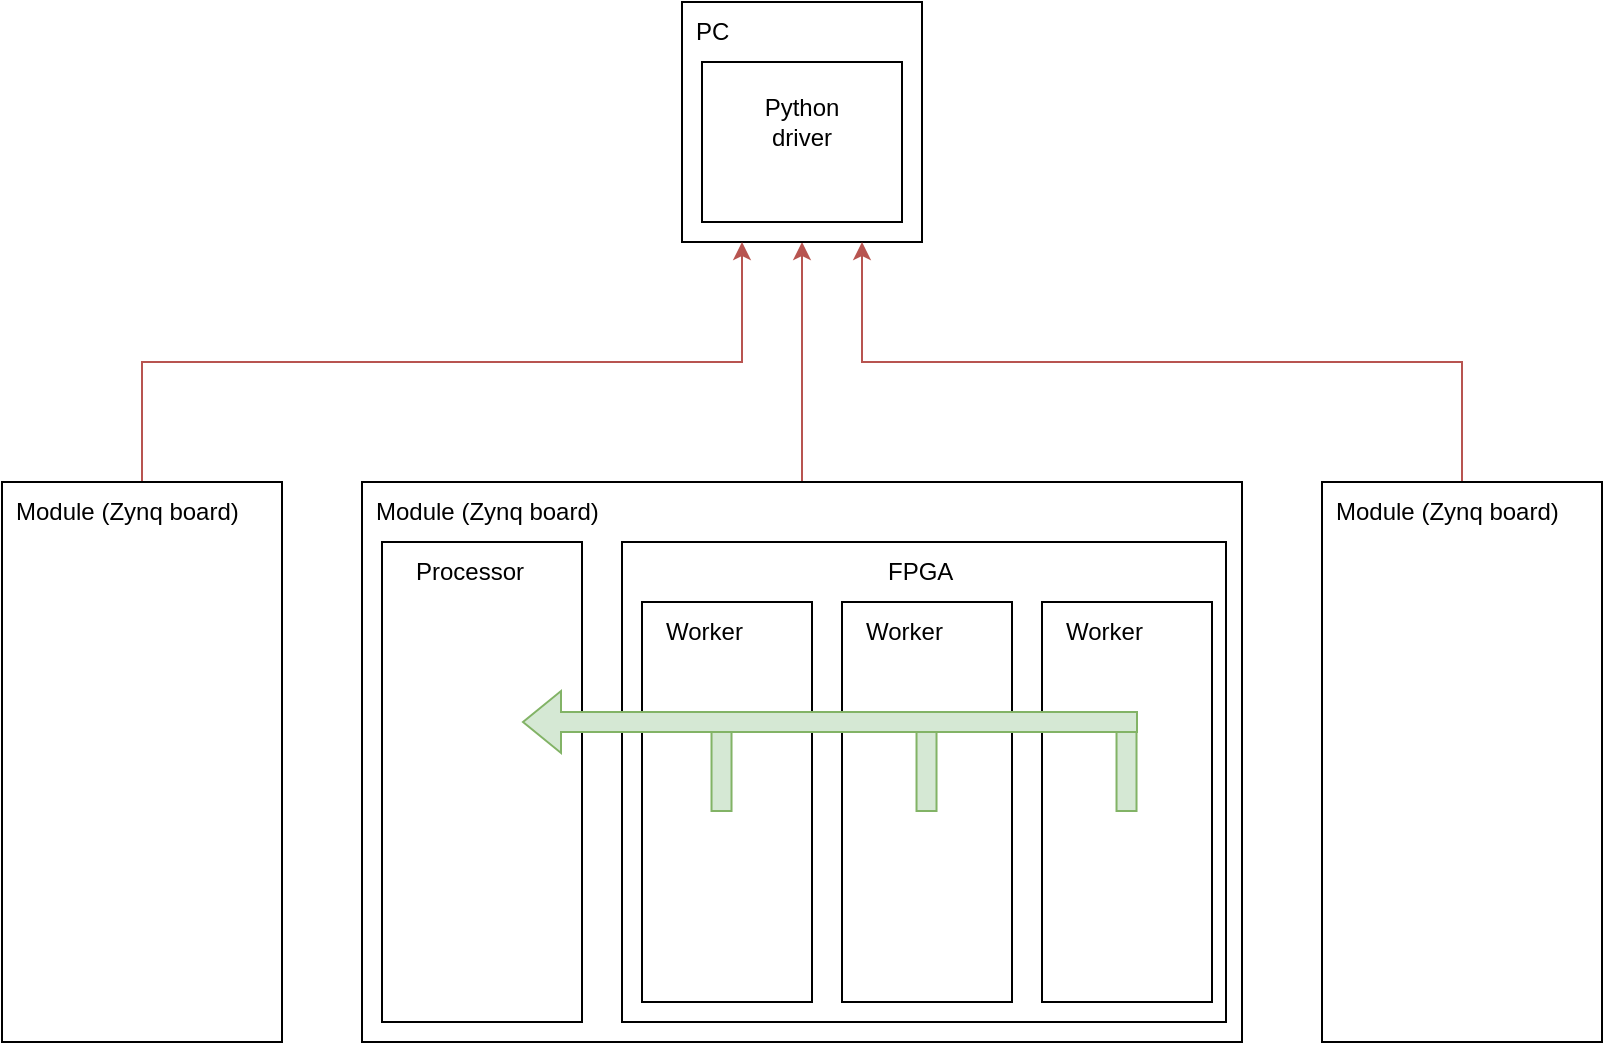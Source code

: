 <mxfile version="24.7.12">
  <diagram name="Page-1" id="bQ7-ze7bNTLgdXtpytGF">
    <mxGraphModel dx="1728" dy="922" grid="1" gridSize="10" guides="1" tooltips="1" connect="1" arrows="1" fold="1" page="1" pageScale="1" pageWidth="850" pageHeight="1100" math="0" shadow="0">
      <root>
        <mxCell id="0" />
        <mxCell id="1" parent="0" />
        <mxCell id="uMFr3rRxvoZeneaBYagY-19" style="edgeStyle=orthogonalEdgeStyle;rounded=0;orthogonalLoop=1;jettySize=auto;html=1;exitX=0.5;exitY=0;exitDx=0;exitDy=0;entryX=0.5;entryY=1;entryDx=0;entryDy=0;fillColor=#f8cecc;strokeColor=#b85450;" edge="1" parent="1" source="uMFr3rRxvoZeneaBYagY-2" target="uMFr3rRxvoZeneaBYagY-1">
          <mxGeometry relative="1" as="geometry" />
        </mxCell>
        <mxCell id="uMFr3rRxvoZeneaBYagY-2" value="" style="rounded=0;whiteSpace=wrap;html=1;" vertex="1" parent="1">
          <mxGeometry x="200" y="560" width="440" height="280" as="geometry" />
        </mxCell>
        <mxCell id="uMFr3rRxvoZeneaBYagY-13" value="" style="rounded=0;whiteSpace=wrap;html=1;" vertex="1" parent="1">
          <mxGeometry x="330" y="590" width="302" height="240" as="geometry" />
        </mxCell>
        <mxCell id="uMFr3rRxvoZeneaBYagY-1" value="" style="rounded=0;whiteSpace=wrap;html=1;" vertex="1" parent="1">
          <mxGeometry x="360" y="320" width="120" height="120" as="geometry" />
        </mxCell>
        <mxCell id="uMFr3rRxvoZeneaBYagY-3" value="" style="rounded=0;whiteSpace=wrap;html=1;" vertex="1" parent="1">
          <mxGeometry x="210" y="590" width="100" height="240" as="geometry" />
        </mxCell>
        <mxCell id="uMFr3rRxvoZeneaBYagY-4" value="&lt;div align=&quot;left&quot;&gt;Module (Zynq board)&lt;/div&gt;" style="text;html=1;align=left;verticalAlign=middle;whiteSpace=wrap;rounded=0;" vertex="1" parent="1">
          <mxGeometry x="205" y="560" width="120" height="30" as="geometry" />
        </mxCell>
        <mxCell id="uMFr3rRxvoZeneaBYagY-5" value="Processor" style="text;html=1;align=left;verticalAlign=middle;whiteSpace=wrap;rounded=0;" vertex="1" parent="1">
          <mxGeometry x="225" y="590" width="65" height="30" as="geometry" />
        </mxCell>
        <mxCell id="uMFr3rRxvoZeneaBYagY-7" value="" style="rounded=0;whiteSpace=wrap;html=1;" vertex="1" parent="1">
          <mxGeometry x="340" y="620" width="85" height="200" as="geometry" />
        </mxCell>
        <mxCell id="uMFr3rRxvoZeneaBYagY-8" value="Worker" style="text;html=1;align=left;verticalAlign=middle;whiteSpace=wrap;rounded=0;" vertex="1" parent="1">
          <mxGeometry x="350" y="620" width="65" height="30" as="geometry" />
        </mxCell>
        <mxCell id="uMFr3rRxvoZeneaBYagY-9" value="" style="rounded=0;whiteSpace=wrap;html=1;" vertex="1" parent="1">
          <mxGeometry x="440" y="620" width="85" height="200" as="geometry" />
        </mxCell>
        <mxCell id="uMFr3rRxvoZeneaBYagY-10" value="Worker" style="text;html=1;align=left;verticalAlign=middle;whiteSpace=wrap;rounded=0;" vertex="1" parent="1">
          <mxGeometry x="450" y="620" width="65" height="30" as="geometry" />
        </mxCell>
        <mxCell id="uMFr3rRxvoZeneaBYagY-11" value="" style="rounded=0;whiteSpace=wrap;html=1;" vertex="1" parent="1">
          <mxGeometry x="540" y="620" width="85" height="200" as="geometry" />
        </mxCell>
        <mxCell id="uMFr3rRxvoZeneaBYagY-12" value="Worker" style="text;html=1;align=left;verticalAlign=middle;whiteSpace=wrap;rounded=0;" vertex="1" parent="1">
          <mxGeometry x="550" y="620" width="65" height="30" as="geometry" />
        </mxCell>
        <mxCell id="uMFr3rRxvoZeneaBYagY-14" value="FPGA" style="text;html=1;align=left;verticalAlign=middle;whiteSpace=wrap;rounded=0;" vertex="1" parent="1">
          <mxGeometry x="461" y="590" width="40" height="30" as="geometry" />
        </mxCell>
        <mxCell id="uMFr3rRxvoZeneaBYagY-15" value="PC" style="text;html=1;align=left;verticalAlign=middle;whiteSpace=wrap;rounded=0;" vertex="1" parent="1">
          <mxGeometry x="365" y="320" width="30" height="30" as="geometry" />
        </mxCell>
        <mxCell id="uMFr3rRxvoZeneaBYagY-16" value="" style="rounded=0;whiteSpace=wrap;html=1;" vertex="1" parent="1">
          <mxGeometry x="370" y="350" width="100" height="80" as="geometry" />
        </mxCell>
        <mxCell id="uMFr3rRxvoZeneaBYagY-17" value="&lt;div align=&quot;center&quot;&gt;Python driver&lt;/div&gt;" style="text;html=1;align=center;verticalAlign=middle;whiteSpace=wrap;rounded=0;" vertex="1" parent="1">
          <mxGeometry x="405" y="365" width="30" height="30" as="geometry" />
        </mxCell>
        <mxCell id="uMFr3rRxvoZeneaBYagY-33" style="edgeStyle=orthogonalEdgeStyle;rounded=0;orthogonalLoop=1;jettySize=auto;html=1;exitX=0.5;exitY=0;exitDx=0;exitDy=0;entryX=0.25;entryY=1;entryDx=0;entryDy=0;fillColor=#f8cecc;strokeColor=#b85450;" edge="1" parent="1" source="uMFr3rRxvoZeneaBYagY-20" target="uMFr3rRxvoZeneaBYagY-1">
          <mxGeometry relative="1" as="geometry" />
        </mxCell>
        <mxCell id="uMFr3rRxvoZeneaBYagY-20" value="" style="rounded=0;whiteSpace=wrap;html=1;" vertex="1" parent="1">
          <mxGeometry x="20" y="560" width="140" height="280" as="geometry" />
        </mxCell>
        <mxCell id="uMFr3rRxvoZeneaBYagY-23" value="&lt;div align=&quot;left&quot;&gt;Module (Zynq board)&lt;/div&gt;" style="text;html=1;align=left;verticalAlign=middle;whiteSpace=wrap;rounded=0;" vertex="1" parent="1">
          <mxGeometry x="25" y="560" width="120" height="30" as="geometry" />
        </mxCell>
        <mxCell id="uMFr3rRxvoZeneaBYagY-36" style="edgeStyle=orthogonalEdgeStyle;rounded=0;orthogonalLoop=1;jettySize=auto;html=1;exitX=0.5;exitY=0;exitDx=0;exitDy=0;entryX=0.75;entryY=1;entryDx=0;entryDy=0;fillColor=#f8cecc;strokeColor=#b85450;" edge="1" parent="1" source="uMFr3rRxvoZeneaBYagY-34" target="uMFr3rRxvoZeneaBYagY-1">
          <mxGeometry relative="1" as="geometry" />
        </mxCell>
        <mxCell id="uMFr3rRxvoZeneaBYagY-34" value="" style="rounded=0;whiteSpace=wrap;html=1;" vertex="1" parent="1">
          <mxGeometry x="680" y="560" width="140" height="280" as="geometry" />
        </mxCell>
        <mxCell id="uMFr3rRxvoZeneaBYagY-35" value="&lt;div align=&quot;left&quot;&gt;Module (Zynq board)&lt;/div&gt;" style="text;html=1;align=left;verticalAlign=middle;whiteSpace=wrap;rounded=0;" vertex="1" parent="1">
          <mxGeometry x="685" y="560" width="120" height="30" as="geometry" />
        </mxCell>
        <mxCell id="uMFr3rRxvoZeneaBYagY-40" value="" style="shape=flexArrow;endArrow=none;html=1;rounded=0;endFill=0;fillColor=#d5e8d4;strokeColor=#82b366;" edge="1" parent="1">
          <mxGeometry width="50" height="50" relative="1" as="geometry">
            <mxPoint x="582.26" y="725" as="sourcePoint" />
            <mxPoint x="582.26" y="675" as="targetPoint" />
          </mxGeometry>
        </mxCell>
        <mxCell id="uMFr3rRxvoZeneaBYagY-41" value="" style="shape=flexArrow;endArrow=none;html=1;rounded=0;endFill=0;fillColor=#d5e8d4;strokeColor=#82b366;" edge="1" parent="1">
          <mxGeometry width="50" height="50" relative="1" as="geometry">
            <mxPoint x="482.26" y="725" as="sourcePoint" />
            <mxPoint x="482.26" y="675" as="targetPoint" />
          </mxGeometry>
        </mxCell>
        <mxCell id="uMFr3rRxvoZeneaBYagY-42" value="" style="shape=flexArrow;endArrow=none;html=1;rounded=0;endFill=0;fillColor=#d5e8d4;strokeColor=#82b366;" edge="1" parent="1">
          <mxGeometry width="50" height="50" relative="1" as="geometry">
            <mxPoint x="379.76" y="725" as="sourcePoint" />
            <mxPoint x="379.76" y="675" as="targetPoint" />
          </mxGeometry>
        </mxCell>
        <mxCell id="uMFr3rRxvoZeneaBYagY-39" value="" style="shape=flexArrow;endArrow=classic;html=1;rounded=0;fillColor=#d5e8d4;strokeColor=#82b366;" edge="1" parent="1">
          <mxGeometry width="50" height="50" relative="1" as="geometry">
            <mxPoint x="588" y="680" as="sourcePoint" />
            <mxPoint x="280" y="680" as="targetPoint" />
          </mxGeometry>
        </mxCell>
      </root>
    </mxGraphModel>
  </diagram>
</mxfile>
